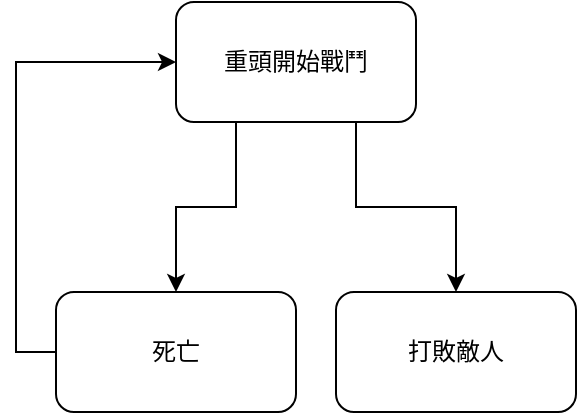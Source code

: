 <mxfile version="24.6.2" type="github">
  <diagram name="第 1 页" id="YxAOuoWvRsOyXaP2Et4D">
    <mxGraphModel dx="1234" dy="634" grid="1" gridSize="10" guides="1" tooltips="1" connect="1" arrows="1" fold="1" page="1" pageScale="1" pageWidth="827" pageHeight="1169" math="0" shadow="0">
      <root>
        <mxCell id="0" />
        <mxCell id="1" parent="0" />
        <mxCell id="Shq1p1Da7StLF_0nQVHQ-5" style="edgeStyle=orthogonalEdgeStyle;rounded=0;orthogonalLoop=1;jettySize=auto;html=1;exitX=0.25;exitY=1;exitDx=0;exitDy=0;entryX=0.5;entryY=0;entryDx=0;entryDy=0;" edge="1" parent="1" source="GOSEWkCp82heNMlC5X2k-1" target="Shq1p1Da7StLF_0nQVHQ-4">
          <mxGeometry relative="1" as="geometry" />
        </mxCell>
        <mxCell id="Shq1p1Da7StLF_0nQVHQ-6" style="edgeStyle=orthogonalEdgeStyle;rounded=0;orthogonalLoop=1;jettySize=auto;html=1;exitX=0.75;exitY=1;exitDx=0;exitDy=0;entryX=0.5;entryY=0;entryDx=0;entryDy=0;" edge="1" parent="1" source="GOSEWkCp82heNMlC5X2k-1" target="Shq1p1Da7StLF_0nQVHQ-2">
          <mxGeometry relative="1" as="geometry" />
        </mxCell>
        <mxCell id="GOSEWkCp82heNMlC5X2k-1" value="重頭開始戰鬥" style="rounded=1;whiteSpace=wrap;html=1;" parent="1" vertex="1">
          <mxGeometry x="100" y="330" width="120" height="60" as="geometry" />
        </mxCell>
        <mxCell id="Shq1p1Da7StLF_0nQVHQ-2" value="打敗敵人" style="rounded=1;whiteSpace=wrap;html=1;" vertex="1" parent="1">
          <mxGeometry x="180" y="475" width="120" height="60" as="geometry" />
        </mxCell>
        <mxCell id="Shq1p1Da7StLF_0nQVHQ-9" style="edgeStyle=orthogonalEdgeStyle;rounded=0;orthogonalLoop=1;jettySize=auto;html=1;exitX=0;exitY=0.5;exitDx=0;exitDy=0;entryX=0;entryY=0.5;entryDx=0;entryDy=0;" edge="1" parent="1" source="Shq1p1Da7StLF_0nQVHQ-4" target="GOSEWkCp82heNMlC5X2k-1">
          <mxGeometry relative="1" as="geometry" />
        </mxCell>
        <mxCell id="Shq1p1Da7StLF_0nQVHQ-4" value="死亡" style="rounded=1;whiteSpace=wrap;html=1;" vertex="1" parent="1">
          <mxGeometry x="40" y="475" width="120" height="60" as="geometry" />
        </mxCell>
      </root>
    </mxGraphModel>
  </diagram>
</mxfile>
